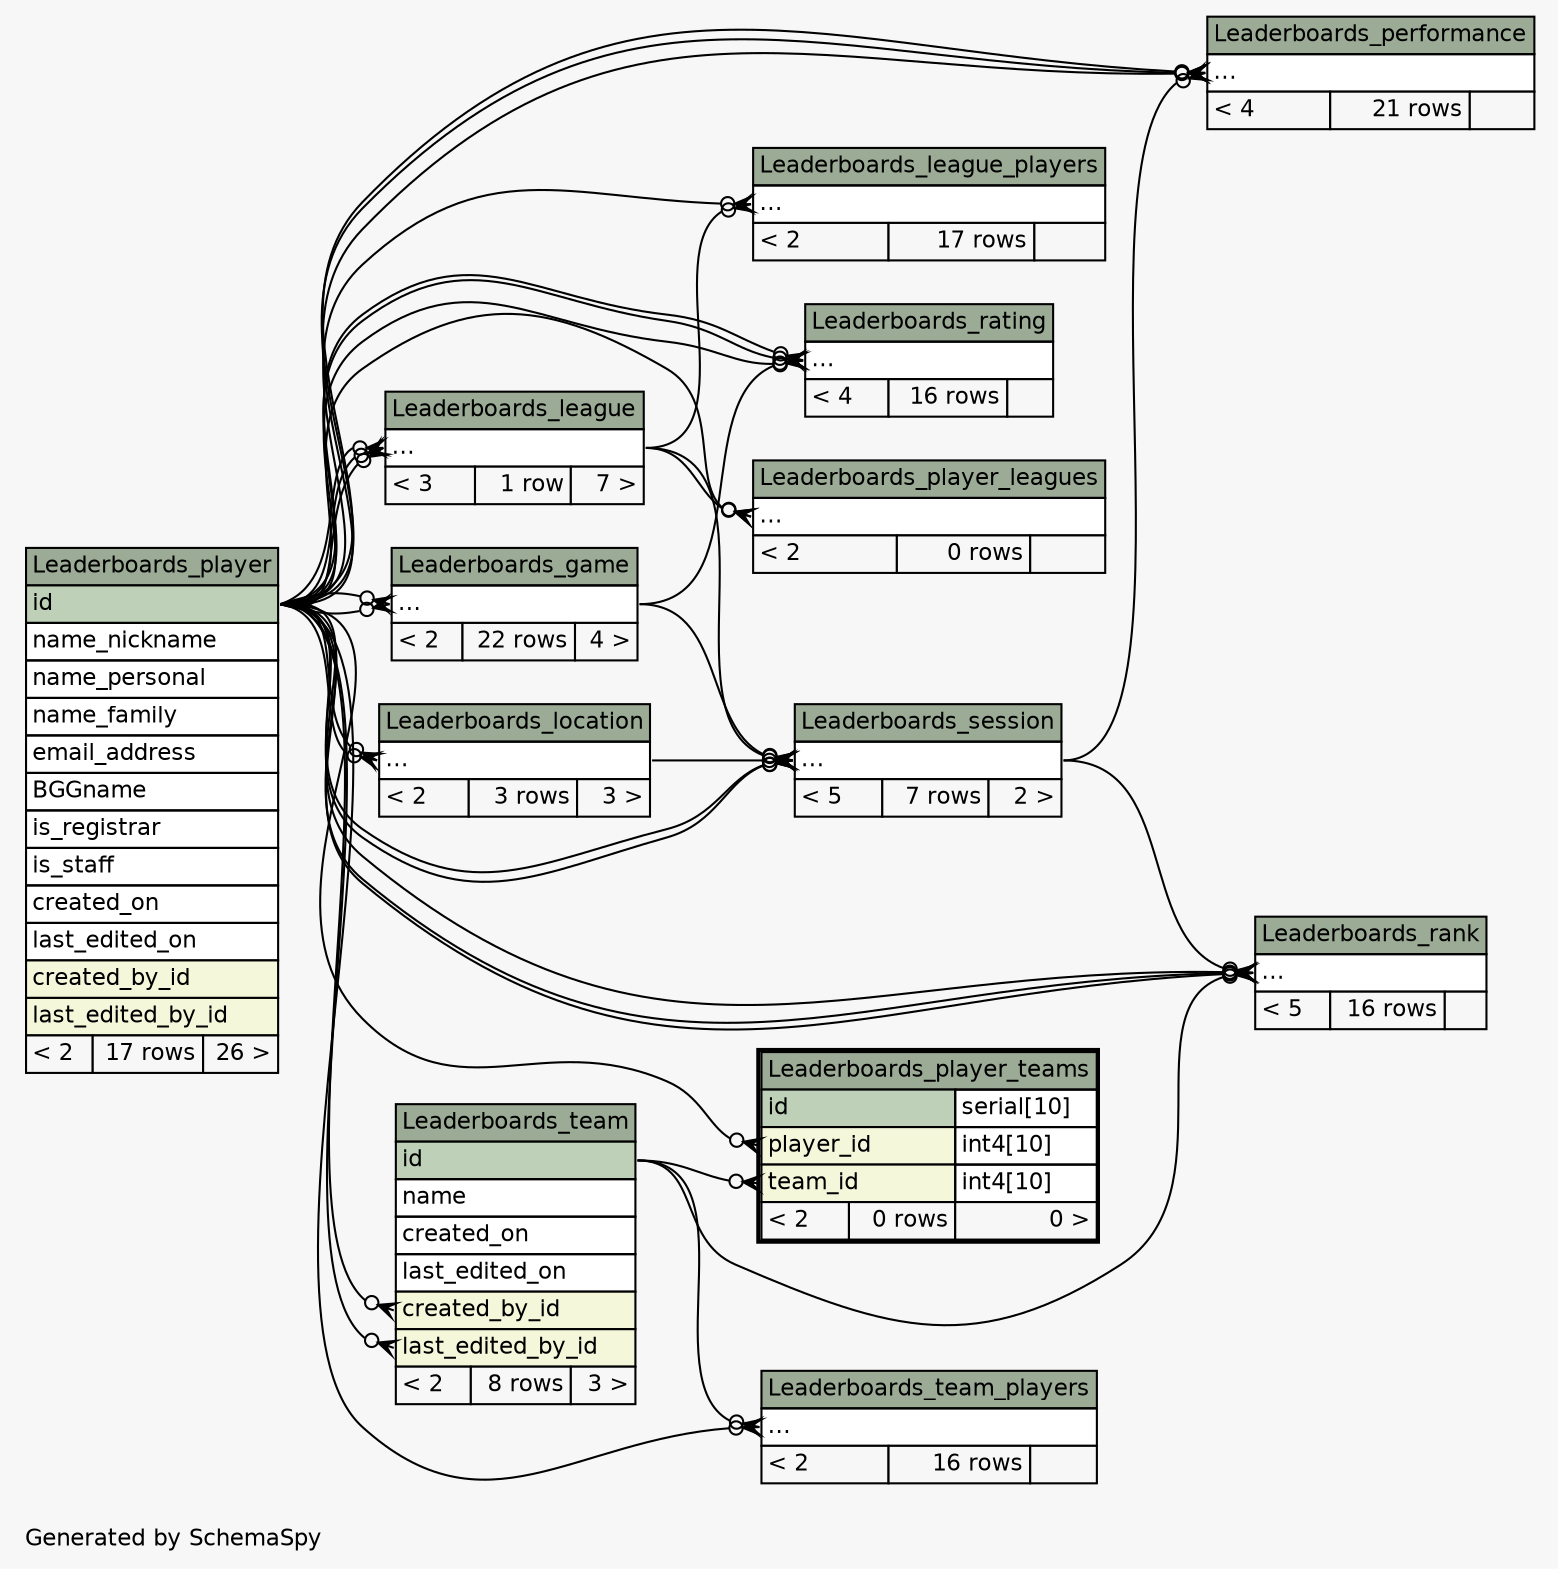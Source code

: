 // dot 2.38.0 on Linux 4.4.0-38-generic
// SchemaSpy rev 590
digraph "twoDegreesRelationshipsDiagram" {
  graph [
    rankdir="RL"
    bgcolor="#f7f7f7"
    label="\nGenerated by SchemaSpy"
    labeljust="l"
    nodesep="0.18"
    ranksep="0.46"
    fontname="Helvetica"
    fontsize="11"
  ];
  node [
    fontname="Helvetica"
    fontsize="11"
    shape="plaintext"
  ];
  edge [
    arrowsize="0.8"
  ];
  "Leaderboards_game":"elipses":w -> "Leaderboards_player":"id":e [arrowhead=none dir=back arrowtail=crowodot];
  "Leaderboards_game":"elipses":w -> "Leaderboards_player":"id":e [arrowhead=none dir=back arrowtail=crowodot];
  "Leaderboards_league":"elipses":w -> "Leaderboards_player":"id":e [arrowhead=none dir=back arrowtail=crowodot];
  "Leaderboards_league":"elipses":w -> "Leaderboards_player":"id":e [arrowhead=none dir=back arrowtail=crowodot];
  "Leaderboards_league":"elipses":w -> "Leaderboards_player":"id":e [arrowhead=none dir=back arrowtail=crowodot];
  "Leaderboards_league_players":"elipses":w -> "Leaderboards_league":"elipses":e [arrowhead=none dir=back arrowtail=crowodot];
  "Leaderboards_league_players":"elipses":w -> "Leaderboards_player":"id":e [arrowhead=none dir=back arrowtail=crowodot];
  "Leaderboards_location":"elipses":w -> "Leaderboards_player":"id":e [arrowhead=none dir=back arrowtail=crowodot];
  "Leaderboards_location":"elipses":w -> "Leaderboards_player":"id":e [arrowhead=none dir=back arrowtail=crowodot];
  "Leaderboards_performance":"elipses":w -> "Leaderboards_player":"id":e [arrowhead=none dir=back arrowtail=crowodot];
  "Leaderboards_performance":"elipses":w -> "Leaderboards_player":"id":e [arrowhead=none dir=back arrowtail=crowodot];
  "Leaderboards_performance":"elipses":w -> "Leaderboards_player":"id":e [arrowhead=none dir=back arrowtail=crowodot];
  "Leaderboards_performance":"elipses":w -> "Leaderboards_session":"elipses":e [arrowhead=none dir=back arrowtail=crowodot];
  "Leaderboards_player_leagues":"elipses":w -> "Leaderboards_league":"elipses":e [arrowhead=none dir=back arrowtail=crowodot];
  "Leaderboards_player_leagues":"elipses":w -> "Leaderboards_player":"id":e [arrowhead=none dir=back arrowtail=crowodot];
  "Leaderboards_player_teams":"player_id":w -> "Leaderboards_player":"id":e [arrowhead=none dir=back arrowtail=crowodot];
  "Leaderboards_player_teams":"team_id":w -> "Leaderboards_team":"id":e [arrowhead=none dir=back arrowtail=crowodot];
  "Leaderboards_rank":"elipses":w -> "Leaderboards_player":"id":e [arrowhead=none dir=back arrowtail=crowodot];
  "Leaderboards_rank":"elipses":w -> "Leaderboards_player":"id":e [arrowhead=none dir=back arrowtail=crowodot];
  "Leaderboards_rank":"elipses":w -> "Leaderboards_player":"id":e [arrowhead=none dir=back arrowtail=crowodot];
  "Leaderboards_rank":"elipses":w -> "Leaderboards_session":"elipses":e [arrowhead=none dir=back arrowtail=crowodot];
  "Leaderboards_rank":"elipses":w -> "Leaderboards_team":"id":e [arrowhead=none dir=back arrowtail=crowodot];
  "Leaderboards_rating":"elipses":w -> "Leaderboards_player":"id":e [arrowhead=none dir=back arrowtail=crowodot];
  "Leaderboards_rating":"elipses":w -> "Leaderboards_game":"elipses":e [arrowhead=none dir=back arrowtail=crowodot];
  "Leaderboards_rating":"elipses":w -> "Leaderboards_player":"id":e [arrowhead=none dir=back arrowtail=crowodot];
  "Leaderboards_rating":"elipses":w -> "Leaderboards_player":"id":e [arrowhead=none dir=back arrowtail=crowodot];
  "Leaderboards_session":"elipses":w -> "Leaderboards_player":"id":e [arrowhead=none dir=back arrowtail=crowodot];
  "Leaderboards_session":"elipses":w -> "Leaderboards_game":"elipses":e [arrowhead=none dir=back arrowtail=crowodot];
  "Leaderboards_session":"elipses":w -> "Leaderboards_player":"id":e [arrowhead=none dir=back arrowtail=crowodot];
  "Leaderboards_session":"elipses":w -> "Leaderboards_league":"elipses":e [arrowhead=none dir=back arrowtail=crowodot];
  "Leaderboards_session":"elipses":w -> "Leaderboards_location":"elipses":e [arrowhead=none dir=back arrowtail=crowodot];
  "Leaderboards_team":"created_by_id":w -> "Leaderboards_player":"id":e [arrowhead=none dir=back arrowtail=crowodot];
  "Leaderboards_team":"last_edited_by_id":w -> "Leaderboards_player":"id":e [arrowhead=none dir=back arrowtail=crowodot];
  "Leaderboards_team_players":"elipses":w -> "Leaderboards_player":"id":e [arrowhead=none dir=back arrowtail=crowodot];
  "Leaderboards_team_players":"elipses":w -> "Leaderboards_team":"id":e [arrowhead=none dir=back arrowtail=crowodot];
  "Leaderboards_game" [
    label=<
    <TABLE BORDER="0" CELLBORDER="1" CELLSPACING="0" BGCOLOR="#ffffff">
      <TR><TD COLSPAN="3" BGCOLOR="#9bab96" ALIGN="CENTER">Leaderboards_game</TD></TR>
      <TR><TD PORT="elipses" COLSPAN="3" ALIGN="LEFT">...</TD></TR>
      <TR><TD ALIGN="LEFT" BGCOLOR="#f7f7f7">&lt; 2</TD><TD ALIGN="RIGHT" BGCOLOR="#f7f7f7">22 rows</TD><TD ALIGN="RIGHT" BGCOLOR="#f7f7f7">4 &gt;</TD></TR>
    </TABLE>>
    URL="Leaderboards_game.html"
    tooltip="Leaderboards_game"
  ];
  "Leaderboards_league" [
    label=<
    <TABLE BORDER="0" CELLBORDER="1" CELLSPACING="0" BGCOLOR="#ffffff">
      <TR><TD COLSPAN="3" BGCOLOR="#9bab96" ALIGN="CENTER">Leaderboards_league</TD></TR>
      <TR><TD PORT="elipses" COLSPAN="3" ALIGN="LEFT">...</TD></TR>
      <TR><TD ALIGN="LEFT" BGCOLOR="#f7f7f7">&lt; 3</TD><TD ALIGN="RIGHT" BGCOLOR="#f7f7f7">1 row</TD><TD ALIGN="RIGHT" BGCOLOR="#f7f7f7">7 &gt;</TD></TR>
    </TABLE>>
    URL="Leaderboards_league.html"
    tooltip="Leaderboards_league"
  ];
  "Leaderboards_league_players" [
    label=<
    <TABLE BORDER="0" CELLBORDER="1" CELLSPACING="0" BGCOLOR="#ffffff">
      <TR><TD COLSPAN="3" BGCOLOR="#9bab96" ALIGN="CENTER">Leaderboards_league_players</TD></TR>
      <TR><TD PORT="elipses" COLSPAN="3" ALIGN="LEFT">...</TD></TR>
      <TR><TD ALIGN="LEFT" BGCOLOR="#f7f7f7">&lt; 2</TD><TD ALIGN="RIGHT" BGCOLOR="#f7f7f7">17 rows</TD><TD ALIGN="RIGHT" BGCOLOR="#f7f7f7">  </TD></TR>
    </TABLE>>
    URL="Leaderboards_league_players.html"
    tooltip="Leaderboards_league_players"
  ];
  "Leaderboards_location" [
    label=<
    <TABLE BORDER="0" CELLBORDER="1" CELLSPACING="0" BGCOLOR="#ffffff">
      <TR><TD COLSPAN="3" BGCOLOR="#9bab96" ALIGN="CENTER">Leaderboards_location</TD></TR>
      <TR><TD PORT="elipses" COLSPAN="3" ALIGN="LEFT">...</TD></TR>
      <TR><TD ALIGN="LEFT" BGCOLOR="#f7f7f7">&lt; 2</TD><TD ALIGN="RIGHT" BGCOLOR="#f7f7f7">3 rows</TD><TD ALIGN="RIGHT" BGCOLOR="#f7f7f7">3 &gt;</TD></TR>
    </TABLE>>
    URL="Leaderboards_location.html"
    tooltip="Leaderboards_location"
  ];
  "Leaderboards_performance" [
    label=<
    <TABLE BORDER="0" CELLBORDER="1" CELLSPACING="0" BGCOLOR="#ffffff">
      <TR><TD COLSPAN="3" BGCOLOR="#9bab96" ALIGN="CENTER">Leaderboards_performance</TD></TR>
      <TR><TD PORT="elipses" COLSPAN="3" ALIGN="LEFT">...</TD></TR>
      <TR><TD ALIGN="LEFT" BGCOLOR="#f7f7f7">&lt; 4</TD><TD ALIGN="RIGHT" BGCOLOR="#f7f7f7">21 rows</TD><TD ALIGN="RIGHT" BGCOLOR="#f7f7f7">  </TD></TR>
    </TABLE>>
    URL="Leaderboards_performance.html"
    tooltip="Leaderboards_performance"
  ];
  "Leaderboards_player" [
    label=<
    <TABLE BORDER="0" CELLBORDER="1" CELLSPACING="0" BGCOLOR="#ffffff">
      <TR><TD COLSPAN="3" BGCOLOR="#9bab96" ALIGN="CENTER">Leaderboards_player</TD></TR>
      <TR><TD PORT="id" COLSPAN="3" BGCOLOR="#bed1b8" ALIGN="LEFT">id</TD></TR>
      <TR><TD PORT="name_nickname" COLSPAN="3" ALIGN="LEFT">name_nickname</TD></TR>
      <TR><TD PORT="name_personal" COLSPAN="3" ALIGN="LEFT">name_personal</TD></TR>
      <TR><TD PORT="name_family" COLSPAN="3" ALIGN="LEFT">name_family</TD></TR>
      <TR><TD PORT="email_address" COLSPAN="3" ALIGN="LEFT">email_address</TD></TR>
      <TR><TD PORT="BGGname" COLSPAN="3" ALIGN="LEFT">BGGname</TD></TR>
      <TR><TD PORT="is_registrar" COLSPAN="3" ALIGN="LEFT">is_registrar</TD></TR>
      <TR><TD PORT="is_staff" COLSPAN="3" ALIGN="LEFT">is_staff</TD></TR>
      <TR><TD PORT="created_on" COLSPAN="3" ALIGN="LEFT">created_on</TD></TR>
      <TR><TD PORT="last_edited_on" COLSPAN="3" ALIGN="LEFT">last_edited_on</TD></TR>
      <TR><TD PORT="created_by_id" COLSPAN="3" BGCOLOR="#f4f7da" ALIGN="LEFT">created_by_id</TD></TR>
      <TR><TD PORT="last_edited_by_id" COLSPAN="3" BGCOLOR="#f4f7da" ALIGN="LEFT">last_edited_by_id</TD></TR>
      <TR><TD ALIGN="LEFT" BGCOLOR="#f7f7f7">&lt; 2</TD><TD ALIGN="RIGHT" BGCOLOR="#f7f7f7">17 rows</TD><TD ALIGN="RIGHT" BGCOLOR="#f7f7f7">26 &gt;</TD></TR>
    </TABLE>>
    URL="Leaderboards_player.html"
    tooltip="Leaderboards_player"
  ];
  "Leaderboards_player_leagues" [
    label=<
    <TABLE BORDER="0" CELLBORDER="1" CELLSPACING="0" BGCOLOR="#ffffff">
      <TR><TD COLSPAN="3" BGCOLOR="#9bab96" ALIGN="CENTER">Leaderboards_player_leagues</TD></TR>
      <TR><TD PORT="elipses" COLSPAN="3" ALIGN="LEFT">...</TD></TR>
      <TR><TD ALIGN="LEFT" BGCOLOR="#f7f7f7">&lt; 2</TD><TD ALIGN="RIGHT" BGCOLOR="#f7f7f7">0 rows</TD><TD ALIGN="RIGHT" BGCOLOR="#f7f7f7">  </TD></TR>
    </TABLE>>
    URL="Leaderboards_player_leagues.html"
    tooltip="Leaderboards_player_leagues"
  ];
  "Leaderboards_player_teams" [
    label=<
    <TABLE BORDER="2" CELLBORDER="1" CELLSPACING="0" BGCOLOR="#ffffff">
      <TR><TD COLSPAN="3" BGCOLOR="#9bab96" ALIGN="CENTER">Leaderboards_player_teams</TD></TR>
      <TR><TD PORT="id" COLSPAN="2" BGCOLOR="#bed1b8" ALIGN="LEFT">id</TD><TD PORT="id.type" ALIGN="LEFT">serial[10]</TD></TR>
      <TR><TD PORT="player_id" COLSPAN="2" BGCOLOR="#f4f7da" ALIGN="LEFT">player_id</TD><TD PORT="player_id.type" ALIGN="LEFT">int4[10]</TD></TR>
      <TR><TD PORT="team_id" COLSPAN="2" BGCOLOR="#f4f7da" ALIGN="LEFT">team_id</TD><TD PORT="team_id.type" ALIGN="LEFT">int4[10]</TD></TR>
      <TR><TD ALIGN="LEFT" BGCOLOR="#f7f7f7">&lt; 2</TD><TD ALIGN="RIGHT" BGCOLOR="#f7f7f7">0 rows</TD><TD ALIGN="RIGHT" BGCOLOR="#f7f7f7">0 &gt;</TD></TR>
    </TABLE>>
    URL="Leaderboards_player_teams.html"
    tooltip="Leaderboards_player_teams"
  ];
  "Leaderboards_rank" [
    label=<
    <TABLE BORDER="0" CELLBORDER="1" CELLSPACING="0" BGCOLOR="#ffffff">
      <TR><TD COLSPAN="3" BGCOLOR="#9bab96" ALIGN="CENTER">Leaderboards_rank</TD></TR>
      <TR><TD PORT="elipses" COLSPAN="3" ALIGN="LEFT">...</TD></TR>
      <TR><TD ALIGN="LEFT" BGCOLOR="#f7f7f7">&lt; 5</TD><TD ALIGN="RIGHT" BGCOLOR="#f7f7f7">16 rows</TD><TD ALIGN="RIGHT" BGCOLOR="#f7f7f7">  </TD></TR>
    </TABLE>>
    URL="Leaderboards_rank.html"
    tooltip="Leaderboards_rank"
  ];
  "Leaderboards_rating" [
    label=<
    <TABLE BORDER="0" CELLBORDER="1" CELLSPACING="0" BGCOLOR="#ffffff">
      <TR><TD COLSPAN="3" BGCOLOR="#9bab96" ALIGN="CENTER">Leaderboards_rating</TD></TR>
      <TR><TD PORT="elipses" COLSPAN="3" ALIGN="LEFT">...</TD></TR>
      <TR><TD ALIGN="LEFT" BGCOLOR="#f7f7f7">&lt; 4</TD><TD ALIGN="RIGHT" BGCOLOR="#f7f7f7">16 rows</TD><TD ALIGN="RIGHT" BGCOLOR="#f7f7f7">  </TD></TR>
    </TABLE>>
    URL="Leaderboards_rating.html"
    tooltip="Leaderboards_rating"
  ];
  "Leaderboards_session" [
    label=<
    <TABLE BORDER="0" CELLBORDER="1" CELLSPACING="0" BGCOLOR="#ffffff">
      <TR><TD COLSPAN="3" BGCOLOR="#9bab96" ALIGN="CENTER">Leaderboards_session</TD></TR>
      <TR><TD PORT="elipses" COLSPAN="3" ALIGN="LEFT">...</TD></TR>
      <TR><TD ALIGN="LEFT" BGCOLOR="#f7f7f7">&lt; 5</TD><TD ALIGN="RIGHT" BGCOLOR="#f7f7f7">7 rows</TD><TD ALIGN="RIGHT" BGCOLOR="#f7f7f7">2 &gt;</TD></TR>
    </TABLE>>
    URL="Leaderboards_session.html"
    tooltip="Leaderboards_session"
  ];
  "Leaderboards_team" [
    label=<
    <TABLE BORDER="0" CELLBORDER="1" CELLSPACING="0" BGCOLOR="#ffffff">
      <TR><TD COLSPAN="3" BGCOLOR="#9bab96" ALIGN="CENTER">Leaderboards_team</TD></TR>
      <TR><TD PORT="id" COLSPAN="3" BGCOLOR="#bed1b8" ALIGN="LEFT">id</TD></TR>
      <TR><TD PORT="name" COLSPAN="3" ALIGN="LEFT">name</TD></TR>
      <TR><TD PORT="created_on" COLSPAN="3" ALIGN="LEFT">created_on</TD></TR>
      <TR><TD PORT="last_edited_on" COLSPAN="3" ALIGN="LEFT">last_edited_on</TD></TR>
      <TR><TD PORT="created_by_id" COLSPAN="3" BGCOLOR="#f4f7da" ALIGN="LEFT">created_by_id</TD></TR>
      <TR><TD PORT="last_edited_by_id" COLSPAN="3" BGCOLOR="#f4f7da" ALIGN="LEFT">last_edited_by_id</TD></TR>
      <TR><TD ALIGN="LEFT" BGCOLOR="#f7f7f7">&lt; 2</TD><TD ALIGN="RIGHT" BGCOLOR="#f7f7f7">8 rows</TD><TD ALIGN="RIGHT" BGCOLOR="#f7f7f7">3 &gt;</TD></TR>
    </TABLE>>
    URL="Leaderboards_team.html"
    tooltip="Leaderboards_team"
  ];
  "Leaderboards_team_players" [
    label=<
    <TABLE BORDER="0" CELLBORDER="1" CELLSPACING="0" BGCOLOR="#ffffff">
      <TR><TD COLSPAN="3" BGCOLOR="#9bab96" ALIGN="CENTER">Leaderboards_team_players</TD></TR>
      <TR><TD PORT="elipses" COLSPAN="3" ALIGN="LEFT">...</TD></TR>
      <TR><TD ALIGN="LEFT" BGCOLOR="#f7f7f7">&lt; 2</TD><TD ALIGN="RIGHT" BGCOLOR="#f7f7f7">16 rows</TD><TD ALIGN="RIGHT" BGCOLOR="#f7f7f7">  </TD></TR>
    </TABLE>>
    URL="Leaderboards_team_players.html"
    tooltip="Leaderboards_team_players"
  ];
}
